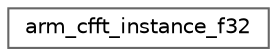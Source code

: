 digraph "Graphical Class Hierarchy"
{
 // LATEX_PDF_SIZE
  bgcolor="transparent";
  edge [fontname=Helvetica,fontsize=10,labelfontname=Helvetica,labelfontsize=10];
  node [fontname=Helvetica,fontsize=10,shape=box,height=0.2,width=0.4];
  rankdir="LR";
  Node0 [id="Node000000",label="arm_cfft_instance_f32",height=0.2,width=0.4,color="grey40", fillcolor="white", style="filled",URL="$structarm__cfft__instance__f32.html",tooltip="Instance structure for the floating-point CFFT/CIFFT function."];
}
